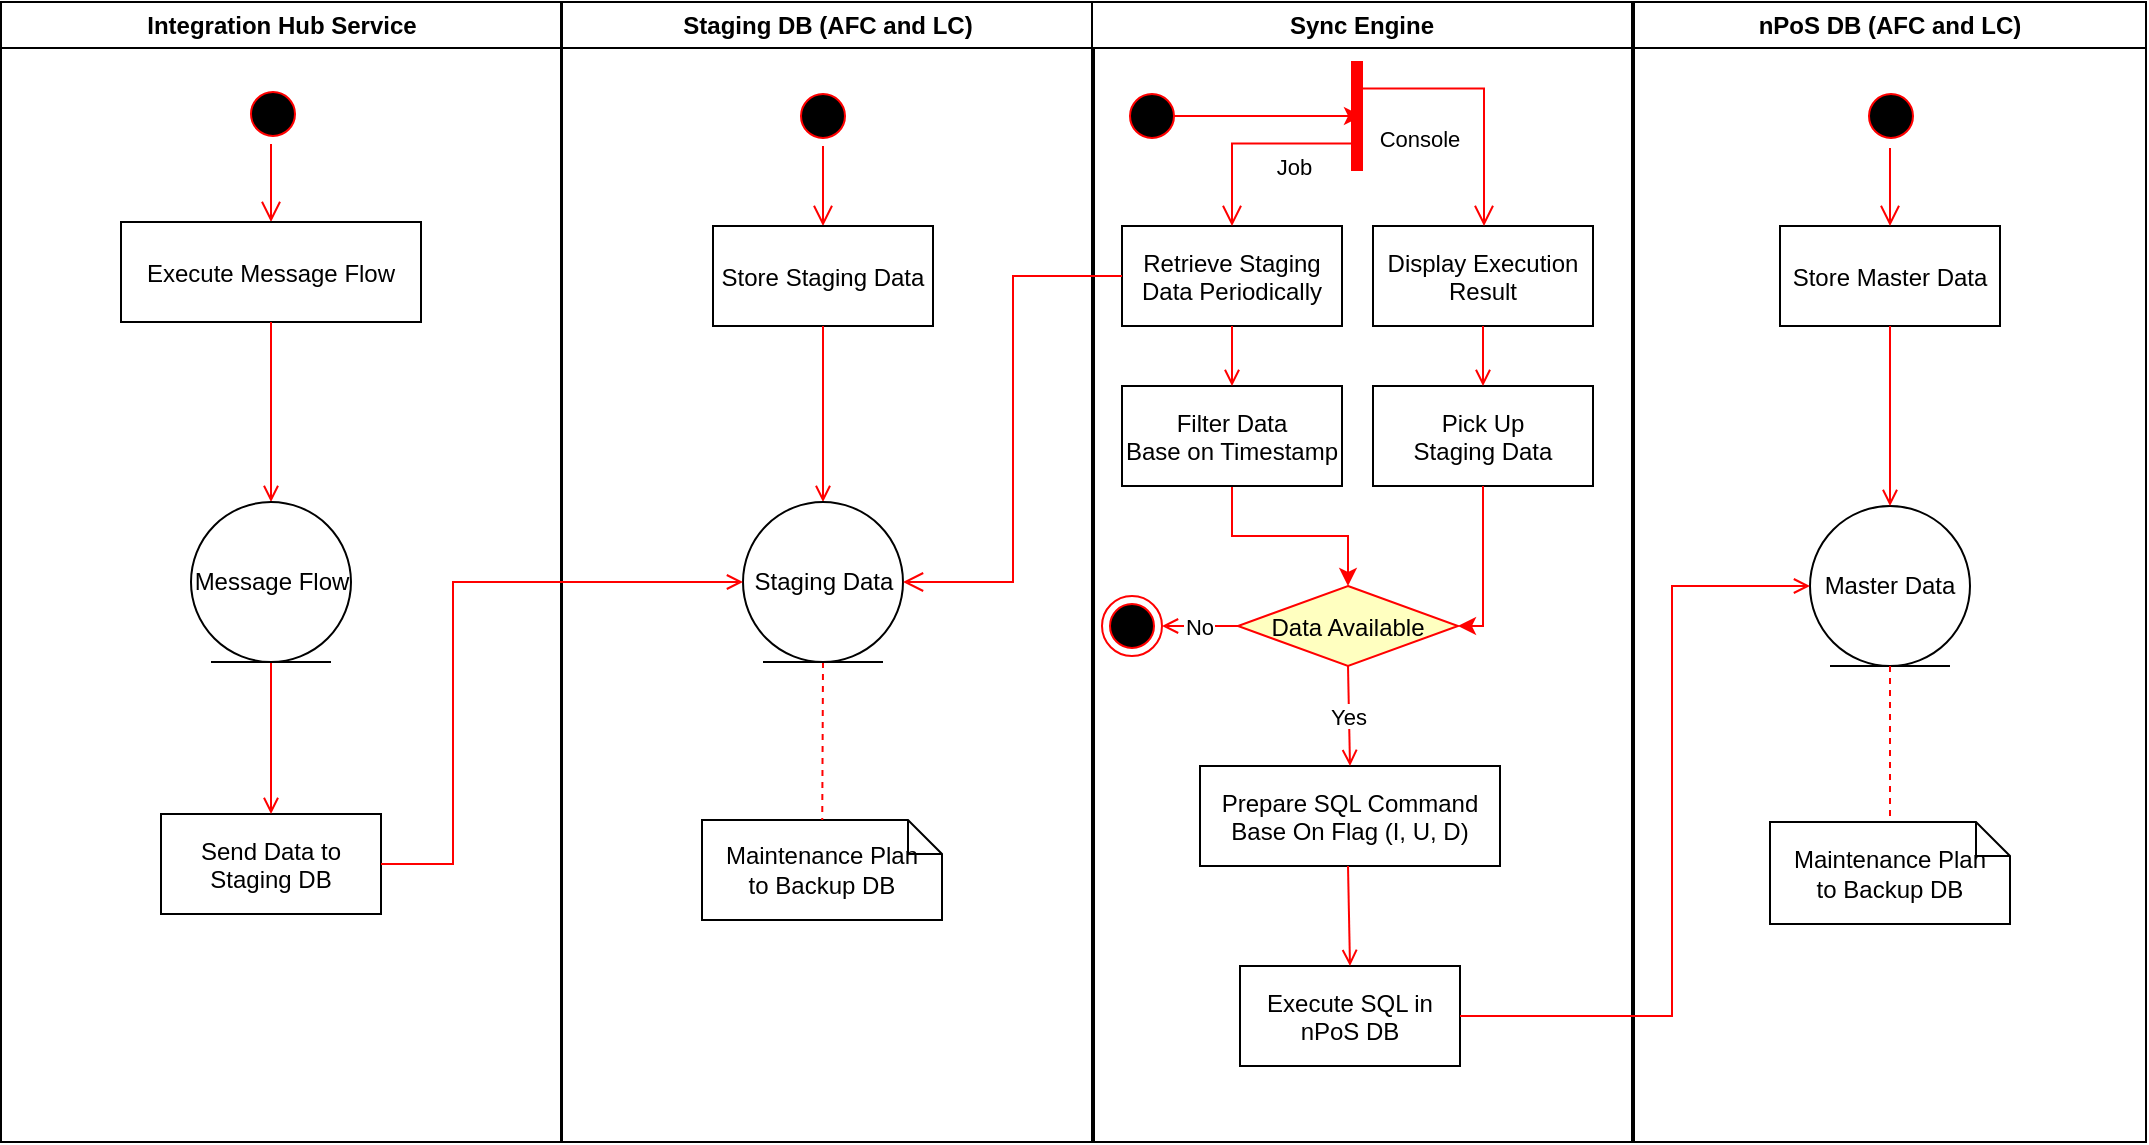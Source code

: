<mxfile version="12.1.8" type="github" pages="1">
  <diagram name="Page-1" id="e7e014a7-5840-1c2e-5031-d8a46d1fe8dd">
    <mxGraphModel dx="1168" dy="701" grid="1" gridSize="10" guides="1" tooltips="1" connect="1" arrows="1" fold="1" page="1" pageScale="1" pageWidth="1390" pageHeight="980" background="#ffffff" math="0" shadow="0">
      <root>
        <mxCell id="0"/>
        <mxCell id="1" parent="0"/>
        <mxCell id="2" value="Integration Hub Service" style="swimlane;whiteSpace=wrap" parent="1" vertex="1">
          <mxGeometry x="164.5" y="128" width="280" height="570" as="geometry"/>
        </mxCell>
        <mxCell id="5" value="" style="ellipse;shape=startState;fillColor=#000000;strokeColor=#ff0000;" parent="2" vertex="1">
          <mxGeometry x="121" y="41" width="30" height="30" as="geometry"/>
        </mxCell>
        <mxCell id="6" value="" style="edgeStyle=elbowEdgeStyle;elbow=horizontal;verticalAlign=bottom;endArrow=open;endSize=8;strokeColor=#FF0000;endFill=1;rounded=0;entryX=0.5;entryY=0;entryDx=0;entryDy=0;" parent="2" source="5" target="7" edge="1">
          <mxGeometry x="122" y="40" as="geometry">
            <mxPoint x="137.5" y="110" as="targetPoint"/>
          </mxGeometry>
        </mxCell>
        <mxCell id="7" value="Execute Message Flow" style="" parent="2" vertex="1">
          <mxGeometry x="60" y="110" width="150" height="50" as="geometry"/>
        </mxCell>
        <mxCell id="9" value="" style="endArrow=open;strokeColor=#FF0000;endFill=1;rounded=0;entryX=0.5;entryY=0;entryDx=0;entryDy=0;" parent="2" source="7" target="AzenDcOQQB6zt5kxm3Mt-47" edge="1">
          <mxGeometry relative="1" as="geometry">
            <mxPoint x="130.5" y="220" as="targetPoint"/>
          </mxGeometry>
        </mxCell>
        <mxCell id="10" value="&#xa;Send Data to &#xa;Staging DB&#xa;" style="verticalAlign=middle;align=center;" parent="2" vertex="1">
          <mxGeometry x="80" y="406" width="110" height="50" as="geometry"/>
        </mxCell>
        <mxCell id="11" value="" style="endArrow=open;strokeColor=#FF0000;endFill=1;rounded=0;exitX=0.5;exitY=1;exitDx=0;exitDy=0;" parent="2" source="AzenDcOQQB6zt5kxm3Mt-47" target="10" edge="1">
          <mxGeometry relative="1" as="geometry">
            <mxPoint x="135" y="372" as="sourcePoint"/>
          </mxGeometry>
        </mxCell>
        <mxCell id="AzenDcOQQB6zt5kxm3Mt-47" value="Message Flow" style="ellipse;shape=umlEntity;whiteSpace=wrap;html=1;" vertex="1" parent="2">
          <mxGeometry x="95" y="250" width="80" height="80" as="geometry"/>
        </mxCell>
        <mxCell id="3" value="Staging DB (AFC and LC)" style="swimlane;whiteSpace=wrap" parent="1" vertex="1">
          <mxGeometry x="445" y="128" width="266" height="570" as="geometry"/>
        </mxCell>
        <mxCell id="13" value="" style="ellipse;shape=startState;fillColor=#000000;strokeColor=#ff0000;" parent="3" vertex="1">
          <mxGeometry x="115.5" y="42" width="30" height="30" as="geometry"/>
        </mxCell>
        <mxCell id="14" value="" style="edgeStyle=elbowEdgeStyle;elbow=horizontal;verticalAlign=bottom;endArrow=open;endSize=8;strokeColor=#FF0000;endFill=1;rounded=0" parent="3" source="13" target="15" edge="1">
          <mxGeometry x="95.5" y="22" as="geometry">
            <mxPoint x="110.5" y="92" as="targetPoint"/>
          </mxGeometry>
        </mxCell>
        <mxCell id="15" value="Store Staging Data" style="" parent="3" vertex="1">
          <mxGeometry x="75.5" y="112" width="110" height="50" as="geometry"/>
        </mxCell>
        <mxCell id="17" value="" style="endArrow=open;strokeColor=#FF0000;endFill=1;rounded=0;entryX=0.5;entryY=0;entryDx=0;entryDy=0;" parent="3" source="15" target="AzenDcOQQB6zt5kxm3Mt-53" edge="1">
          <mxGeometry relative="1" as="geometry">
            <mxPoint x="130.5" y="242" as="targetPoint"/>
          </mxGeometry>
        </mxCell>
        <mxCell id="31" value="Maintenance Plan &#xa;to Backup DB" style="shape=note;whiteSpace=wrap;size=17" parent="3" vertex="1">
          <mxGeometry x="70" y="409" width="120" height="50" as="geometry"/>
        </mxCell>
        <mxCell id="32" value="" style="endArrow=none;strokeColor=#FF0000;endFill=0;rounded=0;dashed=1;exitX=0.5;exitY=1;exitDx=0;exitDy=0;" parent="3" source="AzenDcOQQB6zt5kxm3Mt-53" target="31" edge="1">
          <mxGeometry relative="1" as="geometry">
            <mxPoint x="142.621" y="377" as="sourcePoint"/>
          </mxGeometry>
        </mxCell>
        <mxCell id="AzenDcOQQB6zt5kxm3Mt-53" value="Staging Data" style="ellipse;shape=umlEntity;whiteSpace=wrap;html=1;align=center;" vertex="1" parent="3">
          <mxGeometry x="90.5" y="250" width="80" height="80" as="geometry"/>
        </mxCell>
        <mxCell id="4" value="Sync Engine" style="swimlane;whiteSpace=wrap" parent="1" vertex="1">
          <mxGeometry x="710" y="128" width="270" height="570" as="geometry"/>
        </mxCell>
        <mxCell id="38" value="" style="ellipse;shape=endState;fillColor=#000000;strokeColor=#ff0000" parent="4" vertex="1">
          <mxGeometry x="5" y="297" width="30" height="30" as="geometry"/>
        </mxCell>
        <mxCell id="21" value="Data Available" style="rhombus;fillColor=#ffffc0;strokeColor=#ff0000;" parent="4" vertex="1">
          <mxGeometry x="73" y="292" width="110" height="40" as="geometry"/>
        </mxCell>
        <mxCell id="30" value="Retrieve Staging &#xa;Data Periodically" style="" parent="4" vertex="1">
          <mxGeometry x="15" y="112" width="110" height="50" as="geometry"/>
        </mxCell>
        <mxCell id="AzenDcOQQB6zt5kxm3Mt-84" value="" style="edgeStyle=orthogonalEdgeStyle;rounded=0;orthogonalLoop=1;jettySize=auto;html=1;fillColor=#a20025;strokeColor=#FF0000;" edge="1" parent="4" source="33" target="21">
          <mxGeometry relative="1" as="geometry"/>
        </mxCell>
        <mxCell id="33" value="Filter Data&#xa;Base on Timestamp" style="" parent="4" vertex="1">
          <mxGeometry x="15" y="192" width="110" height="50" as="geometry"/>
        </mxCell>
        <mxCell id="37" value="" style="edgeStyle=none;strokeColor=#FF0000;endArrow=open;endFill=1;rounded=0;entryX=0.5;entryY=0;entryDx=0;entryDy=0;" parent="4" target="33" edge="1">
          <mxGeometry width="100" height="100" relative="1" as="geometry">
            <mxPoint x="70" y="162" as="sourcePoint"/>
            <mxPoint x="265.5" y="444.5" as="targetPoint"/>
          </mxGeometry>
        </mxCell>
        <mxCell id="AzenDcOQQB6zt5kxm3Mt-99" value="" style="edgeStyle=orthogonalEdgeStyle;rounded=0;orthogonalLoop=1;jettySize=auto;html=1;strokeColor=#FF0000;entryX=0.536;entryY=0.478;entryDx=0;entryDy=0;entryPerimeter=0;" edge="1" parent="4">
          <mxGeometry relative="1" as="geometry">
            <mxPoint x="44.866" y="57" as="sourcePoint"/>
            <mxPoint x="135" y="57" as="targetPoint"/>
            <Array as="points">
              <mxPoint x="40" y="57"/>
              <mxPoint x="40" y="57"/>
            </Array>
          </mxGeometry>
        </mxCell>
        <mxCell id="AzenDcOQQB6zt5kxm3Mt-60" value="" style="ellipse;shape=startState;fillColor=#000000;strokeColor=#ff0000;" vertex="1" parent="4">
          <mxGeometry x="15" y="42" width="30" height="30" as="geometry"/>
        </mxCell>
        <mxCell id="AzenDcOQQB6zt5kxm3Mt-61" value="Job" style="edgeStyle=elbowEdgeStyle;elbow=horizontal;verticalAlign=bottom;endArrow=open;endSize=8;strokeColor=#FF0000;endFill=1;rounded=0;exitX=0.75;exitY=0.5;exitDx=0;exitDy=0;exitPerimeter=0;" edge="1" parent="4" source="AzenDcOQQB6zt5kxm3Mt-93">
          <mxGeometry x="-53.5" y="-86" as="geometry">
            <mxPoint x="70" y="112" as="targetPoint"/>
            <mxPoint x="130" y="92" as="sourcePoint"/>
            <Array as="points">
              <mxPoint x="70" y="92"/>
              <mxPoint x="110" y="82"/>
              <mxPoint x="120" y="112"/>
              <mxPoint x="110" y="71"/>
            </Array>
          </mxGeometry>
        </mxCell>
        <mxCell id="AzenDcOQQB6zt5kxm3Mt-79" value="No" style="endArrow=open;strokeColor=#FF0000;endFill=1;rounded=0;entryX=1;entryY=0.5;entryDx=0;entryDy=0;exitX=0;exitY=0.5;exitDx=0;exitDy=0;" edge="1" parent="4" source="21" target="38">
          <mxGeometry relative="1" as="geometry">
            <mxPoint x="302" y="604" as="targetPoint"/>
            <mxPoint x="125.704" y="332" as="sourcePoint"/>
          </mxGeometry>
        </mxCell>
        <mxCell id="AzenDcOQQB6zt5kxm3Mt-82" value="Prepare SQL Command&#xa;Base On Flag (I, U, D)" style="" vertex="1" parent="4">
          <mxGeometry x="54" y="382" width="150" height="50" as="geometry"/>
        </mxCell>
        <mxCell id="AzenDcOQQB6zt5kxm3Mt-83" value="Execute SQL in&#xa;nPoS DB" style="" vertex="1" parent="4">
          <mxGeometry x="74" y="482" width="110" height="50" as="geometry"/>
        </mxCell>
        <mxCell id="AzenDcOQQB6zt5kxm3Mt-85" value="" style="edgeStyle=none;strokeColor=#FF0000;endArrow=open;endFill=1;rounded=0;exitX=0.5;exitY=1;exitDx=0;exitDy=0;entryX=0.5;entryY=0;entryDx=0;entryDy=0;" edge="1" parent="4" target="AzenDcOQQB6zt5kxm3Mt-83">
          <mxGeometry width="100" height="100" relative="1" as="geometry">
            <mxPoint x="128" y="432" as="sourcePoint"/>
            <mxPoint x="393" y="203" as="targetPoint"/>
            <Array as="points"/>
          </mxGeometry>
        </mxCell>
        <mxCell id="AzenDcOQQB6zt5kxm3Mt-81" value="Yes" style="endArrow=open;strokeColor=#FF0000;endFill=1;rounded=0;exitX=0.5;exitY=1;exitDx=0;exitDy=0;entryX=0.5;entryY=0;entryDx=0;entryDy=0;" edge="1" parent="4" source="21" target="AzenDcOQQB6zt5kxm3Mt-82">
          <mxGeometry relative="1" as="geometry">
            <mxPoint x="143" y="382" as="targetPoint"/>
            <mxPoint x="153" y="342" as="sourcePoint"/>
          </mxGeometry>
        </mxCell>
        <mxCell id="AzenDcOQQB6zt5kxm3Mt-95" value="Display Execution&#xa;Result" style="" vertex="1" parent="4">
          <mxGeometry x="140.5" y="112" width="110" height="50" as="geometry"/>
        </mxCell>
        <mxCell id="AzenDcOQQB6zt5kxm3Mt-97" value="Console" style="edgeStyle=elbowEdgeStyle;elbow=horizontal;verticalAlign=bottom;endArrow=open;endSize=8;strokeColor=#FF0000;endFill=1;rounded=0;entryX=0.5;entryY=0;entryDx=0;entryDy=0;exitX=0.25;exitY=0.5;exitDx=0;exitDy=0;exitPerimeter=0;" edge="1" parent="4" source="AzenDcOQQB6zt5kxm3Mt-93" target="AzenDcOQQB6zt5kxm3Mt-95">
          <mxGeometry x="-753.5" y="-204" as="geometry">
            <mxPoint x="80" y="122" as="targetPoint"/>
            <mxPoint x="149" y="57" as="sourcePoint"/>
            <Array as="points">
              <mxPoint x="196" y="92"/>
            </Array>
          </mxGeometry>
        </mxCell>
        <mxCell id="AzenDcOQQB6zt5kxm3Mt-93" value="" style="shape=line;html=1;strokeWidth=6;strokeColor=#ff0000;align=center;rotation=90;" vertex="1" parent="4">
          <mxGeometry x="105" y="1" width="55" height="112" as="geometry"/>
        </mxCell>
        <mxCell id="AzenDcOQQB6zt5kxm3Mt-100" value="Pick Up&#xa;Staging Data" style="" vertex="1" parent="4">
          <mxGeometry x="140.5" y="192" width="110" height="50" as="geometry"/>
        </mxCell>
        <mxCell id="AzenDcOQQB6zt5kxm3Mt-103" value="" style="edgeStyle=none;strokeColor=#FF0000;endArrow=open;endFill=1;rounded=0;entryX=0.5;entryY=0;entryDx=0;entryDy=0;exitX=0.5;exitY=1;exitDx=0;exitDy=0;" edge="1" parent="4" source="AzenDcOQQB6zt5kxm3Mt-95" target="AzenDcOQQB6zt5kxm3Mt-100">
          <mxGeometry width="100" height="100" relative="1" as="geometry">
            <mxPoint x="115" y="172" as="sourcePoint"/>
            <mxPoint x="115" y="202" as="targetPoint"/>
          </mxGeometry>
        </mxCell>
        <mxCell id="AzenDcOQQB6zt5kxm3Mt-104" value="" style="edgeStyle=orthogonalEdgeStyle;rounded=0;orthogonalLoop=1;jettySize=auto;html=1;fillColor=#a20025;strokeColor=#FF0000;exitX=0.5;exitY=1;exitDx=0;exitDy=0;entryX=1;entryY=0.5;entryDx=0;entryDy=0;" edge="1" parent="4" source="AzenDcOQQB6zt5kxm3Mt-100" target="21">
          <mxGeometry relative="1" as="geometry">
            <mxPoint x="80" y="252" as="sourcePoint"/>
            <mxPoint x="138" y="302" as="targetPoint"/>
            <Array as="points">
              <mxPoint x="196" y="312"/>
            </Array>
          </mxGeometry>
        </mxCell>
        <mxCell id="41" value="" style="edgeStyle=elbowEdgeStyle;elbow=horizontal;entryX=0;entryY=0.5;strokeColor=#FF0000;endArrow=open;endFill=1;rounded=0;exitX=1;exitY=0.5;exitDx=0;exitDy=0;entryDx=0;entryDy=0;" parent="1" source="10" target="AzenDcOQQB6zt5kxm3Mt-53" edge="1">
          <mxGeometry width="100" height="100" relative="1" as="geometry">
            <mxPoint x="680" y="623" as="sourcePoint"/>
            <mxPoint x="780" y="523" as="targetPoint"/>
            <Array as="points">
              <mxPoint x="390.5" y="470"/>
              <mxPoint x="815" y="543"/>
            </Array>
          </mxGeometry>
        </mxCell>
        <mxCell id="26" value="" style="edgeStyle=elbowEdgeStyle;elbow=horizontal;verticalAlign=bottom;endArrow=open;endSize=8;strokeColor=#FF0000;endFill=1;rounded=0;entryX=1;entryY=0.5;entryDx=0;entryDy=0;exitX=0;exitY=0.5;exitDx=0;exitDy=0;" parent="1" source="30" target="AzenDcOQQB6zt5kxm3Mt-53" edge="1">
          <mxGeometry x="750.5" y="233" as="geometry">
            <mxPoint x="750.5" y="278" as="targetPoint"/>
            <mxPoint x="680" y="265" as="sourcePoint"/>
            <Array as="points"/>
          </mxGeometry>
        </mxCell>
        <mxCell id="AzenDcOQQB6zt5kxm3Mt-63" value="nPoS DB (AFC and LC)" style="swimlane;whiteSpace=wrap" vertex="1" parent="1">
          <mxGeometry x="981" y="128" width="256" height="570" as="geometry"/>
        </mxCell>
        <mxCell id="AzenDcOQQB6zt5kxm3Mt-68" value="Store Master Data" style="" vertex="1" parent="AzenDcOQQB6zt5kxm3Mt-63">
          <mxGeometry x="73" y="112" width="110" height="50" as="geometry"/>
        </mxCell>
        <mxCell id="AzenDcOQQB6zt5kxm3Mt-74" value="" style="ellipse;shape=startState;fillColor=#000000;strokeColor=#ff0000;" vertex="1" parent="AzenDcOQQB6zt5kxm3Mt-63">
          <mxGeometry x="113.5" y="42" width="30" height="30" as="geometry"/>
        </mxCell>
        <mxCell id="AzenDcOQQB6zt5kxm3Mt-75" value="" style="edgeStyle=elbowEdgeStyle;elbow=horizontal;verticalAlign=bottom;endArrow=open;endSize=8;strokeColor=#FF0000;endFill=1;rounded=0;" edge="1" parent="AzenDcOQQB6zt5kxm3Mt-63">
          <mxGeometry x="-50.5" y="-86" as="geometry">
            <mxPoint x="128" y="112" as="targetPoint"/>
            <mxPoint x="128" y="73" as="sourcePoint"/>
          </mxGeometry>
        </mxCell>
        <mxCell id="AzenDcOQQB6zt5kxm3Mt-86" value="Master Data" style="ellipse;shape=umlEntity;whiteSpace=wrap;html=1;align=center;" vertex="1" parent="AzenDcOQQB6zt5kxm3Mt-63">
          <mxGeometry x="88" y="252" width="80" height="80" as="geometry"/>
        </mxCell>
        <mxCell id="AzenDcOQQB6zt5kxm3Mt-89" value="Maintenance Plan &#xa;to Backup DB" style="shape=note;whiteSpace=wrap;size=17" vertex="1" parent="AzenDcOQQB6zt5kxm3Mt-63">
          <mxGeometry x="68" y="410" width="120" height="51" as="geometry"/>
        </mxCell>
        <mxCell id="AzenDcOQQB6zt5kxm3Mt-90" value="" style="endArrow=none;strokeColor=#FF0000;endFill=0;rounded=0;dashed=1;exitX=0.5;exitY=1;exitDx=0;exitDy=0;" edge="1" parent="AzenDcOQQB6zt5kxm3Mt-63" target="AzenDcOQQB6zt5kxm3Mt-89">
          <mxGeometry relative="1" as="geometry">
            <mxPoint x="128" y="332" as="sourcePoint"/>
          </mxGeometry>
        </mxCell>
        <mxCell id="AzenDcOQQB6zt5kxm3Mt-72" value="" style="edgeStyle=none;strokeColor=#FF0000;endArrow=open;endFill=1;rounded=0;exitX=0.5;exitY=1;exitDx=0;exitDy=0;" edge="1" parent="AzenDcOQQB6zt5kxm3Mt-63" source="AzenDcOQQB6zt5kxm3Mt-68" target="AzenDcOQQB6zt5kxm3Mt-86">
          <mxGeometry width="100" height="100" relative="1" as="geometry">
            <mxPoint x="145.5" y="444.5" as="sourcePoint"/>
            <mxPoint x="265.5" y="444.5" as="targetPoint"/>
          </mxGeometry>
        </mxCell>
        <mxCell id="AzenDcOQQB6zt5kxm3Mt-71" value="" style="edgeStyle=elbowEdgeStyle;elbow=horizontal;strokeColor=#FF0000;endArrow=open;endFill=1;rounded=0;entryX=0;entryY=0.5;exitX=1;exitY=0.5;exitDx=0;exitDy=0;entryDx=0;entryDy=0;" edge="1" parent="1" target="AzenDcOQQB6zt5kxm3Mt-86" source="AzenDcOQQB6zt5kxm3Mt-83">
          <mxGeometry width="100" height="100" relative="1" as="geometry">
            <mxPoint x="1563.5" y="717" as="sourcePoint"/>
            <mxPoint x="1260" y="290" as="targetPoint"/>
            <Array as="points">
              <mxPoint x="1000" y="510"/>
            </Array>
          </mxGeometry>
        </mxCell>
      </root>
    </mxGraphModel>
  </diagram>
</mxfile>
